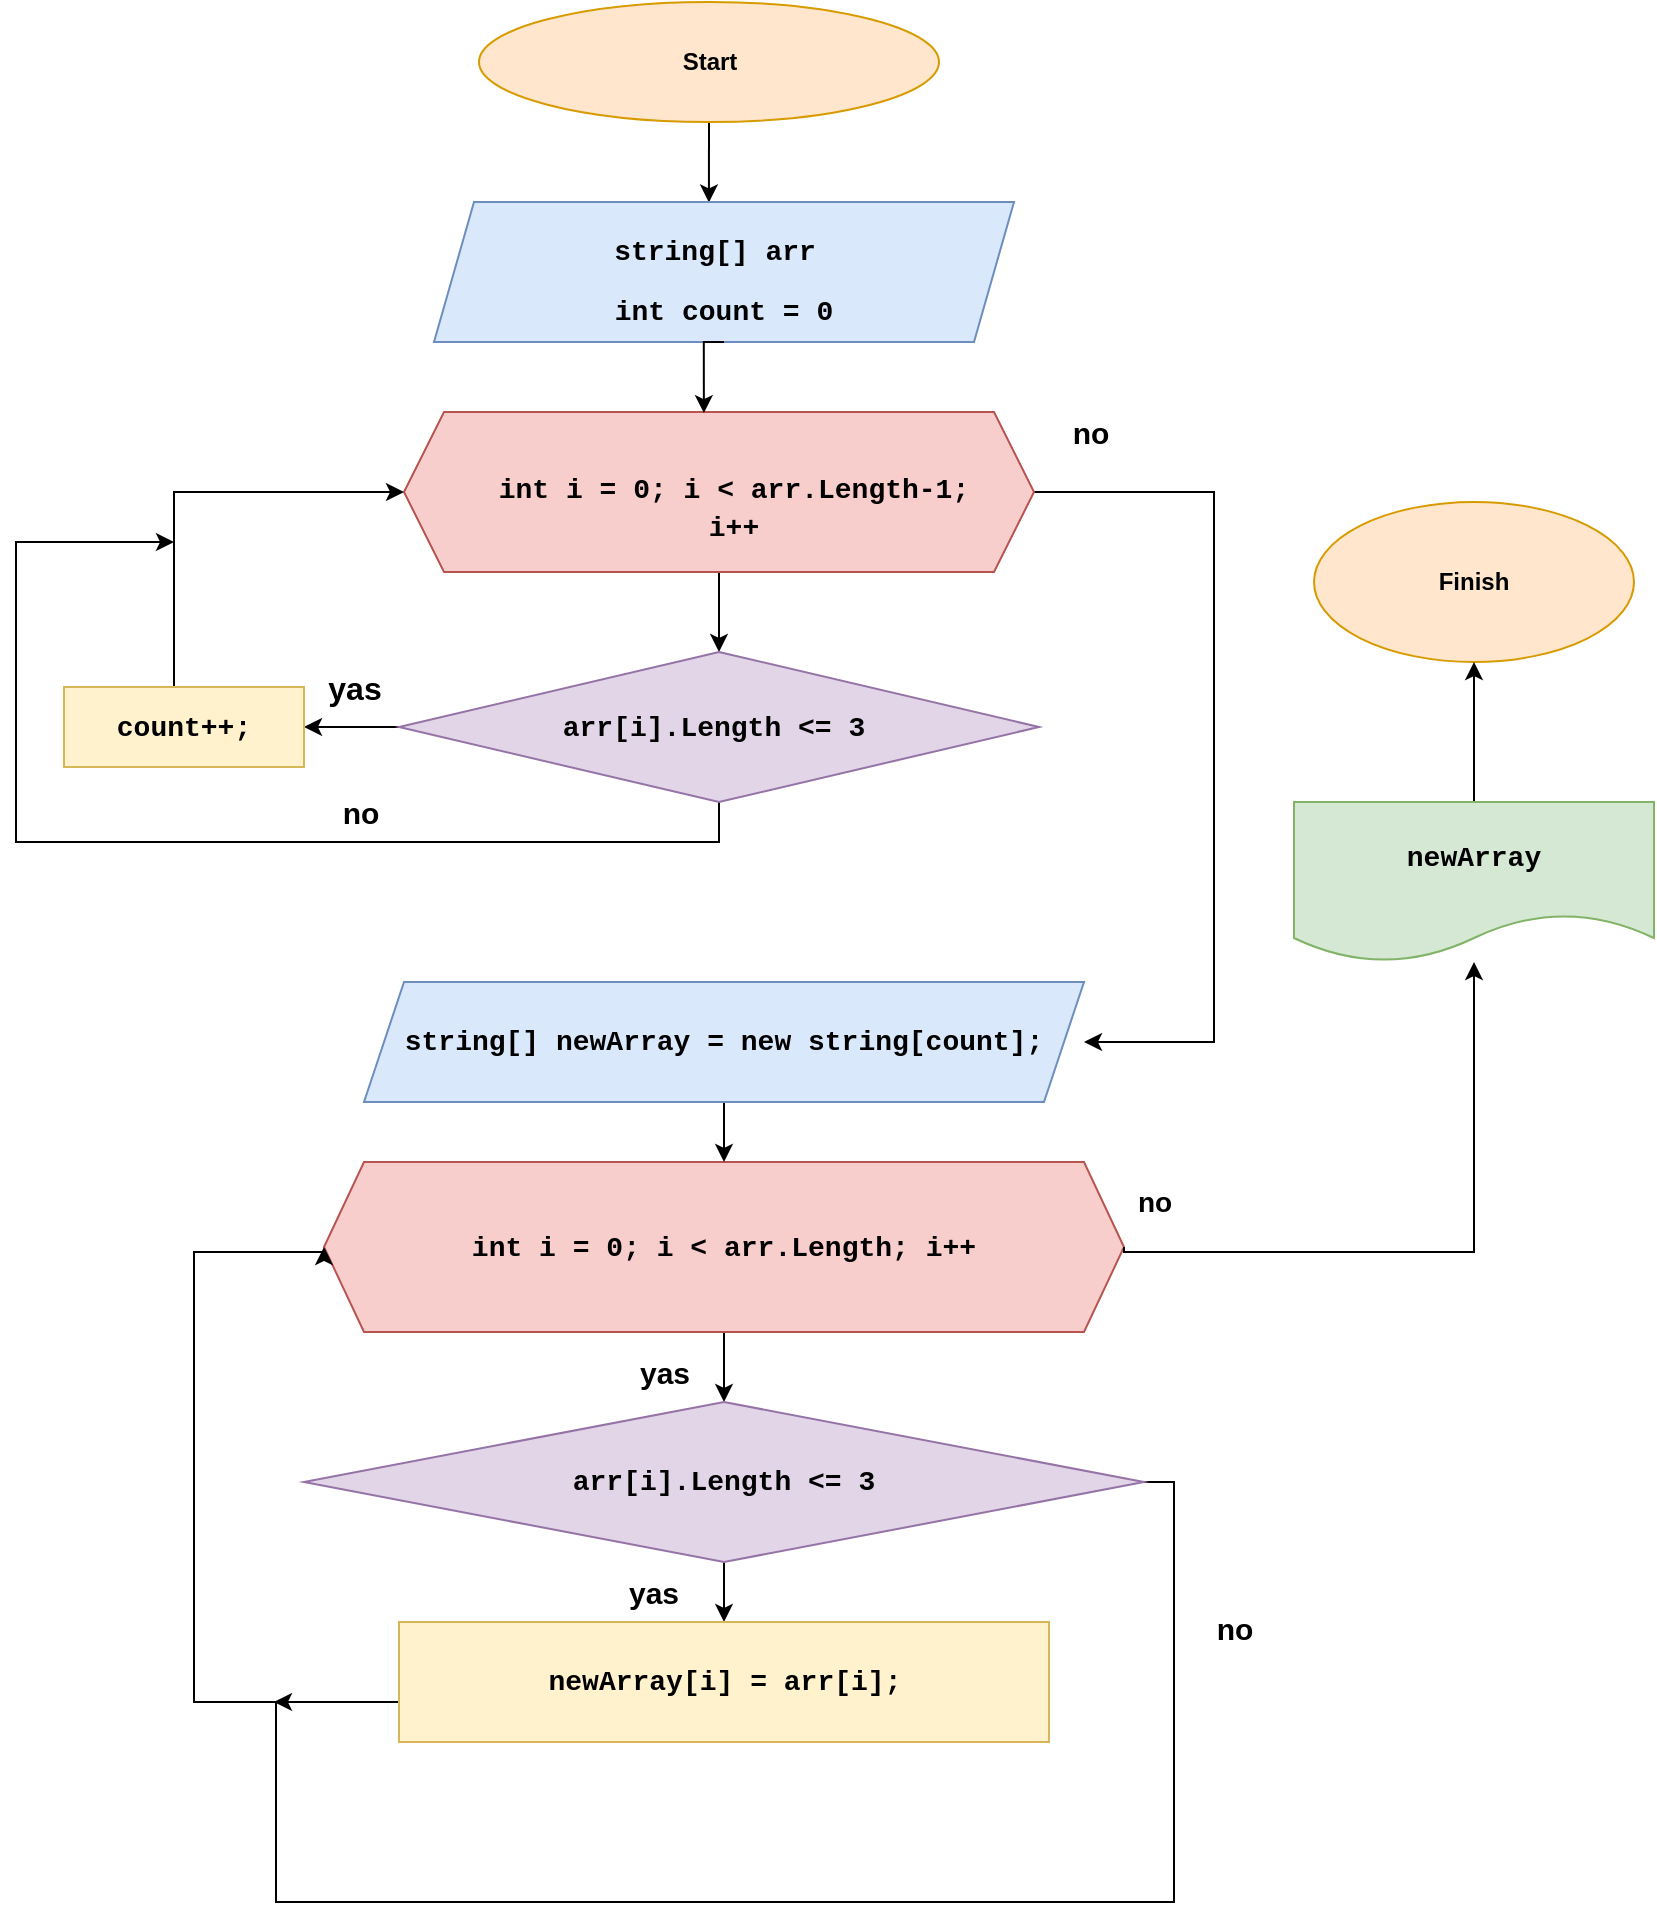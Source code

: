 <mxfile version="21.2.8" type="device">
  <diagram name="Страница 1" id="qmx2nRA65QfuMIrgEYD6">
    <mxGraphModel dx="1235" dy="724" grid="1" gridSize="10" guides="1" tooltips="1" connect="1" arrows="1" fold="1" page="1" pageScale="1" pageWidth="827" pageHeight="1169" math="0" shadow="0">
      <root>
        <mxCell id="0" />
        <mxCell id="1" parent="0" />
        <mxCell id="OZ93eDa3h9UizVf5vEpM-49" style="edgeStyle=orthogonalEdgeStyle;rounded=0;orthogonalLoop=1;jettySize=auto;html=1;" edge="1" parent="1" source="OZ93eDa3h9UizVf5vEpM-4">
          <mxGeometry relative="1" as="geometry">
            <mxPoint x="555" y="520" as="targetPoint" />
            <Array as="points">
              <mxPoint x="620" y="245" />
              <mxPoint x="620" y="520" />
            </Array>
          </mxGeometry>
        </mxCell>
        <mxCell id="OZ93eDa3h9UizVf5vEpM-1" value="Finish" style="ellipse;whiteSpace=wrap;html=1;fontStyle=1;fillColor=#ffe6cc;strokeColor=#d79b00;" vertex="1" parent="1">
          <mxGeometry x="670" y="250" width="160" height="80" as="geometry" />
        </mxCell>
        <mxCell id="OZ93eDa3h9UizVf5vEpM-55" style="edgeStyle=orthogonalEdgeStyle;rounded=0;orthogonalLoop=1;jettySize=auto;html=1;entryX=0.474;entryY=0.003;entryDx=0;entryDy=0;entryPerimeter=0;" edge="1" parent="1" source="OZ93eDa3h9UizVf5vEpM-2" target="OZ93eDa3h9UizVf5vEpM-3">
          <mxGeometry relative="1" as="geometry" />
        </mxCell>
        <mxCell id="OZ93eDa3h9UizVf5vEpM-2" value="Start" style="ellipse;whiteSpace=wrap;html=1;fontStyle=1;fillColor=#ffe6cc;strokeColor=#d79b00;" vertex="1" parent="1">
          <mxGeometry x="252.5" width="230" height="60" as="geometry" />
        </mxCell>
        <mxCell id="OZ93eDa3h9UizVf5vEpM-3" value="" style="shape=parallelogram;perimeter=parallelogramPerimeter;whiteSpace=wrap;html=1;fixedSize=1;fillColor=#dae8fc;strokeColor=#6c8ebf;" vertex="1" parent="1">
          <mxGeometry x="230" y="100" width="290" height="70" as="geometry" />
        </mxCell>
        <mxCell id="OZ93eDa3h9UizVf5vEpM-28" style="edgeStyle=orthogonalEdgeStyle;rounded=0;orthogonalLoop=1;jettySize=auto;html=1;exitX=0.5;exitY=1;exitDx=0;exitDy=0;entryX=0.5;entryY=0;entryDx=0;entryDy=0;" edge="1" parent="1" source="OZ93eDa3h9UizVf5vEpM-4" target="OZ93eDa3h9UizVf5vEpM-5">
          <mxGeometry relative="1" as="geometry" />
        </mxCell>
        <mxCell id="OZ93eDa3h9UizVf5vEpM-4" value="" style="shape=hexagon;perimeter=hexagonPerimeter2;whiteSpace=wrap;html=1;fixedSize=1;fillColor=#f8cecc;strokeColor=#b85450;" vertex="1" parent="1">
          <mxGeometry x="215" y="205" width="315" height="80" as="geometry" />
        </mxCell>
        <mxCell id="OZ93eDa3h9UizVf5vEpM-42" style="edgeStyle=orthogonalEdgeStyle;rounded=0;orthogonalLoop=1;jettySize=auto;html=1;exitX=0;exitY=0.5;exitDx=0;exitDy=0;entryX=1;entryY=0.5;entryDx=0;entryDy=0;" edge="1" parent="1" source="OZ93eDa3h9UizVf5vEpM-5" target="OZ93eDa3h9UizVf5vEpM-15">
          <mxGeometry relative="1" as="geometry" />
        </mxCell>
        <mxCell id="OZ93eDa3h9UizVf5vEpM-51" style="edgeStyle=orthogonalEdgeStyle;rounded=0;orthogonalLoop=1;jettySize=auto;html=1;" edge="1" parent="1" source="OZ93eDa3h9UizVf5vEpM-5">
          <mxGeometry relative="1" as="geometry">
            <mxPoint x="100" y="270" as="targetPoint" />
            <Array as="points">
              <mxPoint x="373" y="420" />
              <mxPoint x="21" y="420" />
            </Array>
          </mxGeometry>
        </mxCell>
        <mxCell id="OZ93eDa3h9UizVf5vEpM-5" value="" style="rhombus;whiteSpace=wrap;html=1;fillColor=#e1d5e7;strokeColor=#9673a6;" vertex="1" parent="1">
          <mxGeometry x="212.5" y="325" width="320" height="75" as="geometry" />
        </mxCell>
        <mxCell id="OZ93eDa3h9UizVf5vEpM-19" style="edgeStyle=orthogonalEdgeStyle;rounded=0;orthogonalLoop=1;jettySize=auto;html=1;entryX=0.5;entryY=0;entryDx=0;entryDy=0;" edge="1" parent="1" source="OZ93eDa3h9UizVf5vEpM-6" target="OZ93eDa3h9UizVf5vEpM-9">
          <mxGeometry relative="1" as="geometry" />
        </mxCell>
        <mxCell id="OZ93eDa3h9UizVf5vEpM-6" value="&lt;div style=&quot;font-family: Consolas, &amp;quot;Courier New&amp;quot;, monospace; font-size: 14px; line-height: 19px;&quot;&gt;int &lt;span style=&quot;font-size: 14px;&quot;&gt;i&lt;/span&gt; = &lt;span style=&quot;font-size: 14px;&quot;&gt;0&lt;/span&gt;; &lt;span style=&quot;font-size: 14px;&quot;&gt;i&lt;/span&gt; &amp;lt; &lt;span style=&quot;font-size: 14px;&quot;&gt;arr&lt;/span&gt;.Length; &lt;span style=&quot;font-size: 14px;&quot;&gt;i&lt;/span&gt;++&lt;/div&gt;" style="shape=hexagon;perimeter=hexagonPerimeter2;whiteSpace=wrap;html=1;fixedSize=1;labelBackgroundColor=none;fontSize=14;fontStyle=1;fillColor=#f8cecc;strokeColor=#b85450;" vertex="1" parent="1">
          <mxGeometry x="175" y="580" width="400" height="85" as="geometry" />
        </mxCell>
        <mxCell id="OZ93eDa3h9UizVf5vEpM-18" style="edgeStyle=orthogonalEdgeStyle;rounded=0;orthogonalLoop=1;jettySize=auto;html=1;entryX=0.5;entryY=0;entryDx=0;entryDy=0;" edge="1" parent="1" source="OZ93eDa3h9UizVf5vEpM-9" target="OZ93eDa3h9UizVf5vEpM-17">
          <mxGeometry relative="1" as="geometry" />
        </mxCell>
        <mxCell id="OZ93eDa3h9UizVf5vEpM-38" style="edgeStyle=orthogonalEdgeStyle;rounded=0;orthogonalLoop=1;jettySize=auto;html=1;exitX=1;exitY=0.5;exitDx=0;exitDy=0;" edge="1" parent="1" source="OZ93eDa3h9UizVf5vEpM-9">
          <mxGeometry relative="1" as="geometry">
            <mxPoint x="150" y="850" as="targetPoint" />
            <Array as="points">
              <mxPoint x="600" y="740" />
              <mxPoint x="600" y="950" />
              <mxPoint x="151" y="950" />
            </Array>
          </mxGeometry>
        </mxCell>
        <mxCell id="OZ93eDa3h9UizVf5vEpM-9" value="&lt;div style=&quot;font-family: Consolas, &amp;quot;Courier New&amp;quot;, monospace; font-size: 14px; line-height: 19px;&quot;&gt;arr[&lt;span style=&quot;font-size: 14px;&quot;&gt;i&lt;/span&gt;].Length &amp;lt;= &lt;span style=&quot;font-size: 14px;&quot;&gt;3&lt;/span&gt;&lt;/div&gt;" style="rhombus;whiteSpace=wrap;html=1;labelBackgroundColor=none;fontSize=14;fontStyle=1;fillColor=#e1d5e7;strokeColor=#9673a6;" vertex="1" parent="1">
          <mxGeometry x="165" y="700" width="420" height="80" as="geometry" />
        </mxCell>
        <mxCell id="OZ93eDa3h9UizVf5vEpM-31" style="edgeStyle=orthogonalEdgeStyle;rounded=0;orthogonalLoop=1;jettySize=auto;html=1;exitX=0.5;exitY=0;exitDx=0;exitDy=0;" edge="1" parent="1" source="OZ93eDa3h9UizVf5vEpM-10" target="OZ93eDa3h9UizVf5vEpM-1">
          <mxGeometry relative="1" as="geometry" />
        </mxCell>
        <mxCell id="OZ93eDa3h9UizVf5vEpM-10" value="&lt;div style=&quot;font-family: Consolas, &amp;quot;Courier New&amp;quot;, monospace; font-size: 14px; line-height: 19px;&quot;&gt;&lt;b&gt;newArray&lt;/b&gt;&lt;/div&gt;" style="shape=document;whiteSpace=wrap;html=1;boundedLbl=1;labelBackgroundColor=none;fillColor=#d5e8d4;strokeColor=#82b366;" vertex="1" parent="1">
          <mxGeometry x="660" y="400" width="180" height="80" as="geometry" />
        </mxCell>
        <mxCell id="OZ93eDa3h9UizVf5vEpM-11" value="&lt;div style=&quot;font-family: Consolas, &amp;quot;Courier New&amp;quot;, monospace; font-size: 14px; line-height: 19px;&quot;&gt;string[] &lt;span style=&quot;font-size: 14px;&quot;&gt;arr&lt;/span&gt;&lt;/div&gt;" style="text;html=1;strokeColor=none;fillColor=none;align=center;verticalAlign=middle;whiteSpace=wrap;rounded=0;fontColor=#000000;labelBackgroundColor=none;fontSize=14;fontStyle=1" vertex="1" parent="1">
          <mxGeometry x="257.5" y="110" width="225" height="30" as="geometry" />
        </mxCell>
        <mxCell id="OZ93eDa3h9UizVf5vEpM-29" style="edgeStyle=orthogonalEdgeStyle;rounded=0;orthogonalLoop=1;jettySize=auto;html=1;exitX=0.5;exitY=1;exitDx=0;exitDy=0;entryX=0.476;entryY=0.007;entryDx=0;entryDy=0;entryPerimeter=0;" edge="1" parent="1" source="OZ93eDa3h9UizVf5vEpM-12" target="OZ93eDa3h9UizVf5vEpM-4">
          <mxGeometry relative="1" as="geometry" />
        </mxCell>
        <mxCell id="OZ93eDa3h9UizVf5vEpM-12" value="&lt;div style=&quot;font-family: Consolas, &amp;quot;Courier New&amp;quot;, monospace; font-size: 14px; line-height: 19px;&quot;&gt;int &lt;span style=&quot;font-size: 14px;&quot;&gt;count&lt;/span&gt; = &lt;span style=&quot;font-size: 14px;&quot;&gt;0&lt;/span&gt;&lt;/div&gt;" style="text;html=1;align=center;verticalAlign=middle;whiteSpace=wrap;rounded=0;fontColor=#000000;labelBackgroundColor=none;fontSize=14;fontStyle=1" vertex="1" parent="1">
          <mxGeometry x="305" y="140" width="140" height="30" as="geometry" />
        </mxCell>
        <mxCell id="OZ93eDa3h9UizVf5vEpM-13" value="&lt;br style=&quot;font-size: 14px;&quot;&gt;&lt;div style=&quot;font-family: Consolas, &amp;quot;Courier New&amp;quot;, monospace; font-size: 14px; line-height: 19px;&quot;&gt;&lt;div style=&quot;font-size: 14px;&quot;&gt;int i = 0; i &amp;lt; arr.Length-1; i++&lt;/div&gt;&lt;/div&gt;" style="text;html=1;strokeColor=none;fillColor=none;align=center;verticalAlign=middle;whiteSpace=wrap;rounded=0;fontColor=#000000;labelBackgroundColor=none;fontSize=14;fontStyle=1" vertex="1" parent="1">
          <mxGeometry x="250" y="230" width="260" height="30" as="geometry" />
        </mxCell>
        <mxCell id="OZ93eDa3h9UizVf5vEpM-14" value="&lt;div style=&quot;font-family: Consolas, &amp;quot;Courier New&amp;quot;, monospace; font-size: 14px; line-height: 19px;&quot;&gt;arr[&lt;span style=&quot;font-size: 14px;&quot;&gt;i&lt;/span&gt;].Length &amp;lt;= &lt;span style=&quot;font-size: 14px;&quot;&gt;3&lt;/span&gt;&lt;/div&gt;" style="text;html=1;strokeColor=none;fillColor=none;align=center;verticalAlign=middle;whiteSpace=wrap;rounded=0;fontColor=#000000;labelBackgroundColor=none;fontSize=14;fontStyle=1" vertex="1" parent="1">
          <mxGeometry x="290" y="347.5" width="160" height="30" as="geometry" />
        </mxCell>
        <mxCell id="OZ93eDa3h9UizVf5vEpM-50" style="edgeStyle=orthogonalEdgeStyle;rounded=0;orthogonalLoop=1;jettySize=auto;html=1;entryX=0;entryY=0.5;entryDx=0;entryDy=0;" edge="1" parent="1" source="OZ93eDa3h9UizVf5vEpM-15" target="OZ93eDa3h9UizVf5vEpM-4">
          <mxGeometry relative="1" as="geometry">
            <Array as="points">
              <mxPoint x="100" y="245" />
            </Array>
          </mxGeometry>
        </mxCell>
        <mxCell id="OZ93eDa3h9UizVf5vEpM-15" value="&lt;div style=&quot;font-family: Consolas, &amp;quot;Courier New&amp;quot;, monospace; font-size: 14px; line-height: 19px;&quot;&gt;count++;&lt;/div&gt;" style="rounded=0;whiteSpace=wrap;html=1;labelBackgroundColor=none;fontSize=14;fontStyle=1;fillColor=#fff2cc;strokeColor=#d6b656;" vertex="1" parent="1">
          <mxGeometry x="45" y="342.5" width="120" height="40" as="geometry" />
        </mxCell>
        <mxCell id="OZ93eDa3h9UizVf5vEpM-30" style="edgeStyle=orthogonalEdgeStyle;rounded=0;orthogonalLoop=1;jettySize=auto;html=1;exitX=1;exitY=0.5;exitDx=0;exitDy=0;" edge="1" parent="1" source="OZ93eDa3h9UizVf5vEpM-6" target="OZ93eDa3h9UizVf5vEpM-10">
          <mxGeometry relative="1" as="geometry">
            <Array as="points">
              <mxPoint x="750" y="625" />
            </Array>
          </mxGeometry>
        </mxCell>
        <mxCell id="OZ93eDa3h9UizVf5vEpM-37" style="edgeStyle=orthogonalEdgeStyle;rounded=0;orthogonalLoop=1;jettySize=auto;html=1;entryX=0;entryY=0.5;entryDx=0;entryDy=0;" edge="1" parent="1" source="OZ93eDa3h9UizVf5vEpM-17" target="OZ93eDa3h9UizVf5vEpM-6">
          <mxGeometry relative="1" as="geometry">
            <mxPoint x="70" y="630" as="targetPoint" />
            <Array as="points">
              <mxPoint x="110" y="850" />
              <mxPoint x="110" y="625" />
            </Array>
          </mxGeometry>
        </mxCell>
        <mxCell id="OZ93eDa3h9UizVf5vEpM-17" value="&lt;div style=&quot;font-family: Consolas, &amp;quot;Courier New&amp;quot;, monospace; font-size: 14px; line-height: 19px;&quot;&gt;newArray[&lt;span style=&quot;font-size: 14px;&quot;&gt;i&lt;/span&gt;] = &lt;span style=&quot;font-size: 14px;&quot;&gt;arr&lt;/span&gt;[&lt;span style=&quot;font-size: 14px;&quot;&gt;i&lt;/span&gt;];&lt;/div&gt;" style="rounded=0;whiteSpace=wrap;html=1;labelBackgroundColor=none;fontSize=14;fontStyle=1;fillColor=#fff2cc;strokeColor=#d6b656;" vertex="1" parent="1">
          <mxGeometry x="212.5" y="810" width="325" height="60" as="geometry" />
        </mxCell>
        <mxCell id="OZ93eDa3h9UizVf5vEpM-34" value="&lt;b&gt;&lt;font style=&quot;font-size: 15px;&quot;&gt;yas&lt;/font&gt;&lt;/b&gt;" style="text;html=1;strokeColor=none;fillColor=none;align=center;verticalAlign=middle;whiteSpace=wrap;rounded=0;" vertex="1" parent="1">
          <mxGeometry x="310" y="780" width="60" height="30" as="geometry" />
        </mxCell>
        <mxCell id="OZ93eDa3h9UizVf5vEpM-35" value="&lt;b&gt;&lt;font style=&quot;font-size: 14px;&quot;&gt;no&lt;/font&gt;&lt;/b&gt;" style="text;html=1;align=center;verticalAlign=middle;resizable=0;points=[];autosize=1;strokeColor=none;fillColor=none;" vertex="1" parent="1">
          <mxGeometry x="570" y="585" width="40" height="30" as="geometry" />
        </mxCell>
        <mxCell id="OZ93eDa3h9UizVf5vEpM-36" value="&lt;font style=&quot;font-size: 15px;&quot;&gt;&lt;b&gt;yas&lt;/b&gt;&lt;/font&gt;" style="text;html=1;align=center;verticalAlign=middle;resizable=0;points=[];autosize=1;strokeColor=none;fillColor=none;" vertex="1" parent="1">
          <mxGeometry x="320" y="670" width="50" height="30" as="geometry" />
        </mxCell>
        <mxCell id="OZ93eDa3h9UizVf5vEpM-40" value="&lt;b&gt;&lt;font style=&quot;font-size: 15px;&quot;&gt;no&lt;/font&gt;&lt;/b&gt;" style="text;html=1;align=center;verticalAlign=middle;resizable=0;points=[];autosize=1;strokeColor=none;fillColor=none;" vertex="1" parent="1">
          <mxGeometry x="610" y="798" width="40" height="30" as="geometry" />
        </mxCell>
        <mxCell id="OZ93eDa3h9UizVf5vEpM-44" value="&lt;font style=&quot;font-size: 15px;&quot;&gt;no&lt;/font&gt;" style="text;html=1;align=center;verticalAlign=middle;resizable=0;points=[];autosize=1;strokeColor=none;fillColor=none;fontStyle=1" vertex="1" parent="1">
          <mxGeometry x="537.5" y="200" width="40" height="30" as="geometry" />
        </mxCell>
        <mxCell id="OZ93eDa3h9UizVf5vEpM-52" value="&lt;font style=&quot;font-size: 16px;&quot;&gt;&lt;b&gt;yas&lt;/b&gt;&lt;/font&gt;" style="text;html=1;align=center;verticalAlign=middle;resizable=0;points=[];autosize=1;strokeColor=none;fillColor=none;" vertex="1" parent="1">
          <mxGeometry x="165" y="328" width="50" height="30" as="geometry" />
        </mxCell>
        <mxCell id="OZ93eDa3h9UizVf5vEpM-53" value="&lt;b&gt;&lt;font style=&quot;font-size: 15px;&quot;&gt;no&lt;/font&gt;&lt;/b&gt;" style="text;html=1;align=center;verticalAlign=middle;resizable=0;points=[];autosize=1;strokeColor=none;fillColor=none;" vertex="1" parent="1">
          <mxGeometry x="172.5" y="390" width="40" height="30" as="geometry" />
        </mxCell>
        <mxCell id="OZ93eDa3h9UizVf5vEpM-61" value="" style="edgeStyle=orthogonalEdgeStyle;rounded=0;orthogonalLoop=1;jettySize=auto;html=1;" edge="1" parent="1" source="OZ93eDa3h9UizVf5vEpM-56" target="OZ93eDa3h9UizVf5vEpM-6">
          <mxGeometry relative="1" as="geometry" />
        </mxCell>
        <mxCell id="OZ93eDa3h9UizVf5vEpM-56" value="&lt;div style=&quot;font-family: Consolas, &amp;quot;Courier New&amp;quot;, monospace; font-size: 14px; line-height: 19px;&quot;&gt;&lt;b style=&quot;&quot;&gt;string[] newArray = new string[count];&lt;/b&gt;&lt;/div&gt;" style="shape=parallelogram;perimeter=parallelogramPerimeter;whiteSpace=wrap;html=1;fixedSize=1;fillColor=#dae8fc;strokeColor=#6c8ebf;" vertex="1" parent="1">
          <mxGeometry x="195" y="490" width="360" height="60" as="geometry" />
        </mxCell>
      </root>
    </mxGraphModel>
  </diagram>
</mxfile>
